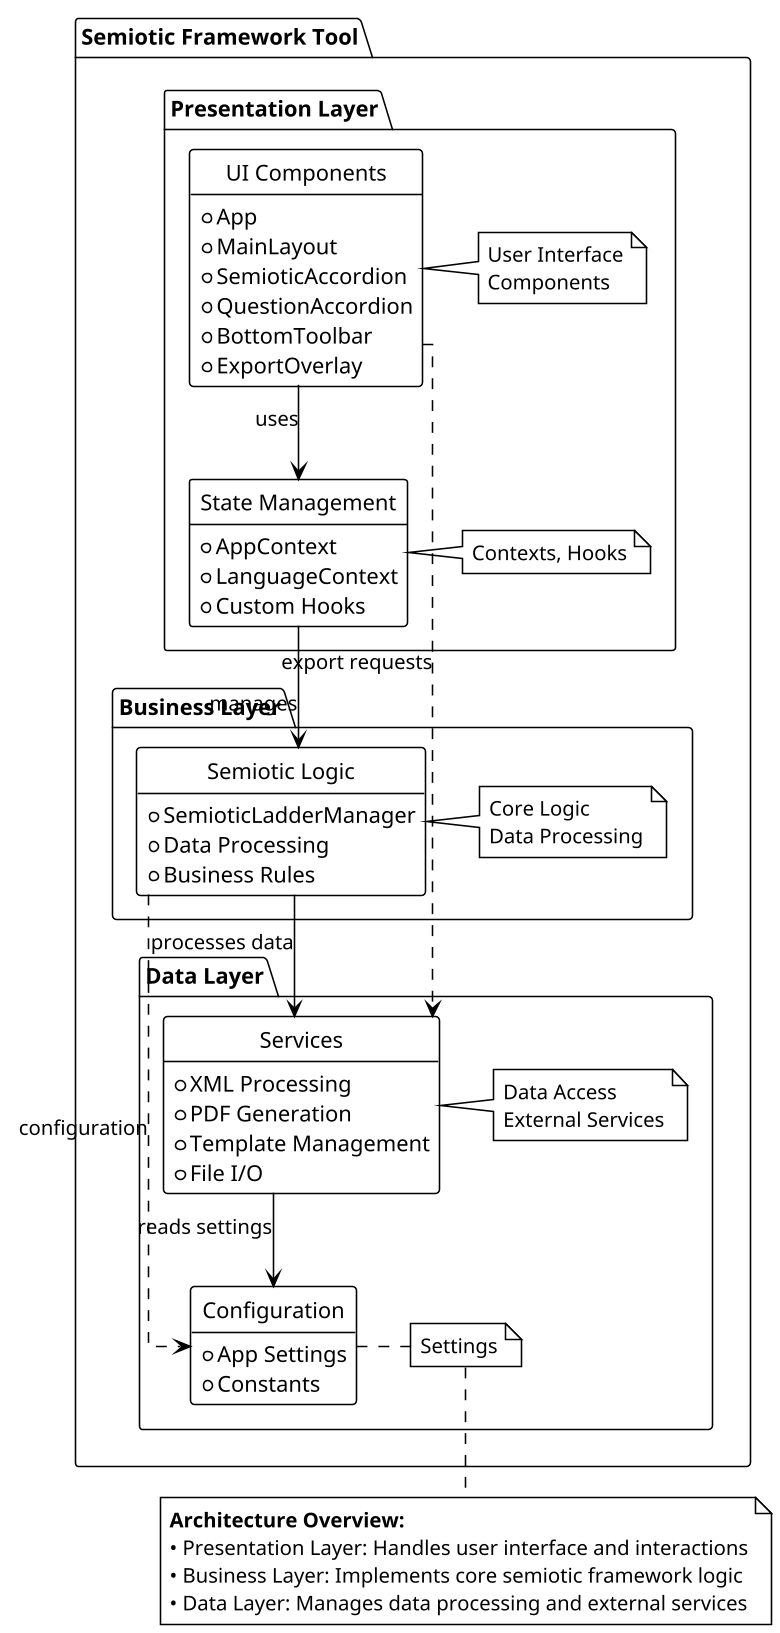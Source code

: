 @startuml package-simplified
' Simplified Architecture Diagram
!theme mono
skinparam linetype ortho
skinparam dpi 150
hide empty members
skinparam shadowing false
top to bottom direction
hide circle

' Main App Package
package "Semiotic Framework Tool" {
    
    package "Presentation Layer" {
        class "UI Components" as UI {
            +App
            +MainLayout
            +SemioticAccordion
            +QuestionAccordion
            +BottomToolbar
            +ExportOverlay
        }
        
        class "State Management" as State {
            +AppContext
            +LanguageContext
            +Custom Hooks
        }
        
        note right of UI : User Interface\nComponents
        note right of State : Contexts, Hooks
    }
    
    package "Business Layer" {
        class "Semiotic Logic" as Business {
            +SemioticLadderManager
            +Data Processing
            +Business Rules
        }
        
        note right of Business : Core Logic\nData Processing
    }
    
    package "Data Layer" {
        class "Services" as Services {
            +XML Processing
            +PDF Generation
            +Template Management
            +File I/O
        }
        
        class "Configuration" as Config {
            +App Settings
            +Constants
        }
        
        note right of Services : Data Access\nExternal Services
        note right of Config : Settings
    }

    ' Simplified Relationships
    UI --> State : uses
    State --> Business : manages
    Business --> Services : processes data
    Services --> Config : reads settings
    
    ' Data Flow
    UI ..> Services : export requests
    Business ..> Config : configuration
}

note bottom
    **Architecture Overview:**
    • Presentation Layer: Handles user interface and interactions
    • Business Layer: Implements core semiotic framework logic
    • Data Layer: Manages data processing and external services
end note

@enduml
